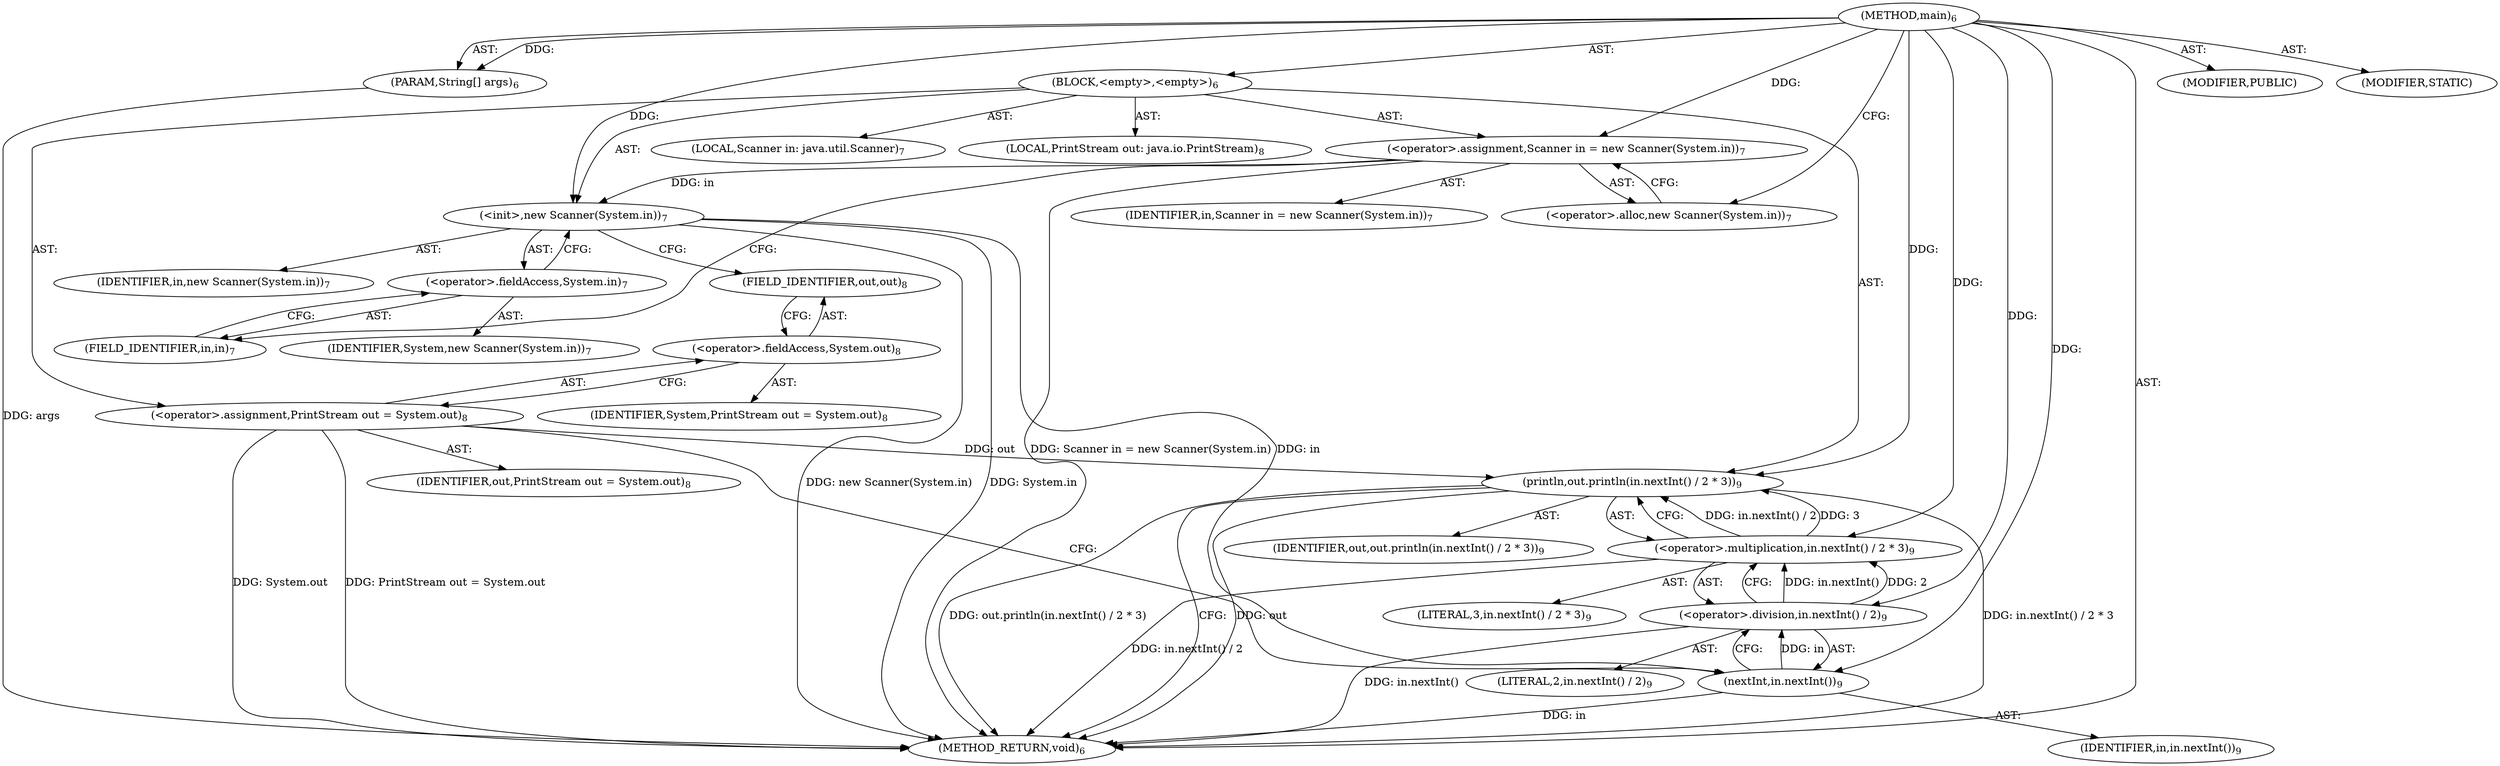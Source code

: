 digraph "main" {  
"19" [label = <(METHOD,main)<SUB>6</SUB>> ]
"20" [label = <(PARAM,String[] args)<SUB>6</SUB>> ]
"21" [label = <(BLOCK,&lt;empty&gt;,&lt;empty&gt;)<SUB>6</SUB>> ]
"4" [label = <(LOCAL,Scanner in: java.util.Scanner)<SUB>7</SUB>> ]
"22" [label = <(&lt;operator&gt;.assignment,Scanner in = new Scanner(System.in))<SUB>7</SUB>> ]
"23" [label = <(IDENTIFIER,in,Scanner in = new Scanner(System.in))<SUB>7</SUB>> ]
"24" [label = <(&lt;operator&gt;.alloc,new Scanner(System.in))<SUB>7</SUB>> ]
"25" [label = <(&lt;init&gt;,new Scanner(System.in))<SUB>7</SUB>> ]
"3" [label = <(IDENTIFIER,in,new Scanner(System.in))<SUB>7</SUB>> ]
"26" [label = <(&lt;operator&gt;.fieldAccess,System.in)<SUB>7</SUB>> ]
"27" [label = <(IDENTIFIER,System,new Scanner(System.in))<SUB>7</SUB>> ]
"28" [label = <(FIELD_IDENTIFIER,in,in)<SUB>7</SUB>> ]
"29" [label = <(LOCAL,PrintStream out: java.io.PrintStream)<SUB>8</SUB>> ]
"30" [label = <(&lt;operator&gt;.assignment,PrintStream out = System.out)<SUB>8</SUB>> ]
"31" [label = <(IDENTIFIER,out,PrintStream out = System.out)<SUB>8</SUB>> ]
"32" [label = <(&lt;operator&gt;.fieldAccess,System.out)<SUB>8</SUB>> ]
"33" [label = <(IDENTIFIER,System,PrintStream out = System.out)<SUB>8</SUB>> ]
"34" [label = <(FIELD_IDENTIFIER,out,out)<SUB>8</SUB>> ]
"35" [label = <(println,out.println(in.nextInt() / 2 * 3))<SUB>9</SUB>> ]
"36" [label = <(IDENTIFIER,out,out.println(in.nextInt() / 2 * 3))<SUB>9</SUB>> ]
"37" [label = <(&lt;operator&gt;.multiplication,in.nextInt() / 2 * 3)<SUB>9</SUB>> ]
"38" [label = <(&lt;operator&gt;.division,in.nextInt() / 2)<SUB>9</SUB>> ]
"39" [label = <(nextInt,in.nextInt())<SUB>9</SUB>> ]
"40" [label = <(IDENTIFIER,in,in.nextInt())<SUB>9</SUB>> ]
"41" [label = <(LITERAL,2,in.nextInt() / 2)<SUB>9</SUB>> ]
"42" [label = <(LITERAL,3,in.nextInt() / 2 * 3)<SUB>9</SUB>> ]
"43" [label = <(MODIFIER,PUBLIC)> ]
"44" [label = <(MODIFIER,STATIC)> ]
"45" [label = <(METHOD_RETURN,void)<SUB>6</SUB>> ]
  "19" -> "20"  [ label = "AST: "] 
  "19" -> "21"  [ label = "AST: "] 
  "19" -> "43"  [ label = "AST: "] 
  "19" -> "44"  [ label = "AST: "] 
  "19" -> "45"  [ label = "AST: "] 
  "21" -> "4"  [ label = "AST: "] 
  "21" -> "22"  [ label = "AST: "] 
  "21" -> "25"  [ label = "AST: "] 
  "21" -> "29"  [ label = "AST: "] 
  "21" -> "30"  [ label = "AST: "] 
  "21" -> "35"  [ label = "AST: "] 
  "22" -> "23"  [ label = "AST: "] 
  "22" -> "24"  [ label = "AST: "] 
  "25" -> "3"  [ label = "AST: "] 
  "25" -> "26"  [ label = "AST: "] 
  "26" -> "27"  [ label = "AST: "] 
  "26" -> "28"  [ label = "AST: "] 
  "30" -> "31"  [ label = "AST: "] 
  "30" -> "32"  [ label = "AST: "] 
  "32" -> "33"  [ label = "AST: "] 
  "32" -> "34"  [ label = "AST: "] 
  "35" -> "36"  [ label = "AST: "] 
  "35" -> "37"  [ label = "AST: "] 
  "37" -> "38"  [ label = "AST: "] 
  "37" -> "42"  [ label = "AST: "] 
  "38" -> "39"  [ label = "AST: "] 
  "38" -> "41"  [ label = "AST: "] 
  "39" -> "40"  [ label = "AST: "] 
  "22" -> "28"  [ label = "CFG: "] 
  "25" -> "34"  [ label = "CFG: "] 
  "30" -> "39"  [ label = "CFG: "] 
  "35" -> "45"  [ label = "CFG: "] 
  "24" -> "22"  [ label = "CFG: "] 
  "26" -> "25"  [ label = "CFG: "] 
  "32" -> "30"  [ label = "CFG: "] 
  "37" -> "35"  [ label = "CFG: "] 
  "28" -> "26"  [ label = "CFG: "] 
  "34" -> "32"  [ label = "CFG: "] 
  "38" -> "37"  [ label = "CFG: "] 
  "39" -> "38"  [ label = "CFG: "] 
  "19" -> "24"  [ label = "CFG: "] 
  "20" -> "45"  [ label = "DDG: args"] 
  "22" -> "45"  [ label = "DDG: Scanner in = new Scanner(System.in)"] 
  "25" -> "45"  [ label = "DDG: System.in"] 
  "25" -> "45"  [ label = "DDG: new Scanner(System.in)"] 
  "30" -> "45"  [ label = "DDG: System.out"] 
  "30" -> "45"  [ label = "DDG: PrintStream out = System.out"] 
  "35" -> "45"  [ label = "DDG: out"] 
  "39" -> "45"  [ label = "DDG: in"] 
  "38" -> "45"  [ label = "DDG: in.nextInt()"] 
  "37" -> "45"  [ label = "DDG: in.nextInt() / 2"] 
  "35" -> "45"  [ label = "DDG: in.nextInt() / 2 * 3"] 
  "35" -> "45"  [ label = "DDG: out.println(in.nextInt() / 2 * 3)"] 
  "19" -> "20"  [ label = "DDG: "] 
  "19" -> "22"  [ label = "DDG: "] 
  "22" -> "25"  [ label = "DDG: in"] 
  "19" -> "25"  [ label = "DDG: "] 
  "30" -> "35"  [ label = "DDG: out"] 
  "19" -> "35"  [ label = "DDG: "] 
  "37" -> "35"  [ label = "DDG: in.nextInt() / 2"] 
  "37" -> "35"  [ label = "DDG: 3"] 
  "38" -> "37"  [ label = "DDG: in.nextInt()"] 
  "38" -> "37"  [ label = "DDG: 2"] 
  "19" -> "37"  [ label = "DDG: "] 
  "39" -> "38"  [ label = "DDG: in"] 
  "19" -> "38"  [ label = "DDG: "] 
  "25" -> "39"  [ label = "DDG: in"] 
  "19" -> "39"  [ label = "DDG: "] 
}
